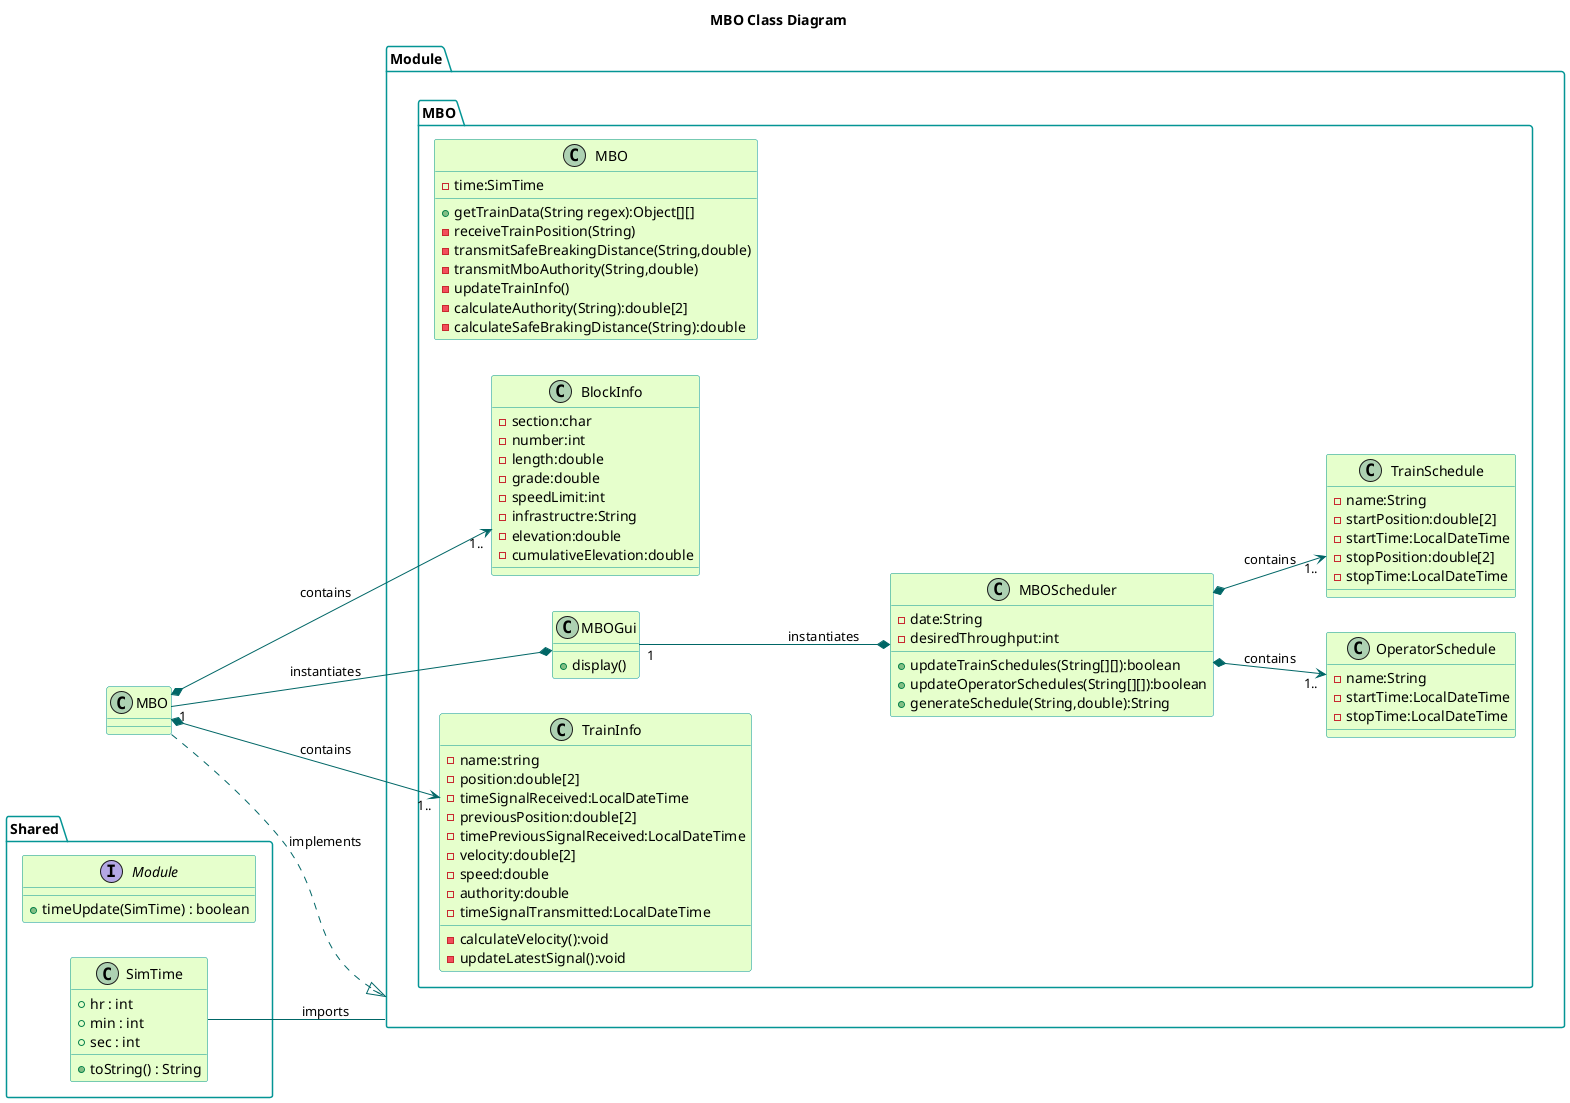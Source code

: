 @startuml

title MBO Class Diagram
'skinparam backgroundColor transparent'
skinparam classBackgroundColor #e6ffcc
skinparam classBorderColor 	#049595
skinparam packageBorderColor  #049595
skinparam arrowColor #006666

package "Module.MBO" {
	class MBO {
		-time:SimTime
		+getTrainData(String regex):Object[][]
		-receiveTrainPosition(String)
 		-transmitSafeBreakingDistance(String,double)
 		-transmitMboAuthority(String,double)
		-updateTrainInfo()
		-calculateAuthority(String):double[2]
		-calculateSafeBrakingDistance(String):double
	}

	class MBOGui {
		+display()
	}

	class MBOScheduler {
		-date:String
		-desiredThroughput:int
		+updateTrainSchedules(String[][]):boolean
		+updateOperatorSchedules(String[][]):boolean
		+generateSchedule(String,double):String
	}

	class TrainInfo {
		-name:string
		-position:double[2]
		-timeSignalReceived:LocalDateTime
		-previousPosition:double[2]
		-timePreviousSignalReceived:LocalDateTime
		-velocity:double[2]
		-speed:double
		-authority:double
		-timeSignalTransmitted:LocalDateTime
		-calculateVelocity():void
		-updateLatestSignal():void
	}

	class BlockInfo {
		-section:char
		-number:int
		-length:double
		-grade:double
		-speedLimit:int
		-infrastructre:String
		-elevation:double
		-cumulativeElevation:double
	}

	class OperatorSchedule {
		-name:String
		-startTime:LocalDateTime
		-stopTime:LocalDateTime
	}

	class TrainSchedule {
		-name:String
		-startPosition:double[2]
		-startTime:LocalDateTime
		-stopPosition:double[2]
		-stopTime:LocalDateTime
	}
}

package "Shared" {
	interface Module {
		+timeUpdate(SimTime) : boolean
	}
	
	class SimTime {
		+hr : int
		+min : int
		+sec : int
		+toString() : String
	}
}

left to right direction

MBO "1" --* MBOGui : instantiates
MBOGui "1" --* MBOScheduler : instantiates
SimTime -- Module : imports
MBO ..|> Module : implements
MBO *--> "1.." TrainInfo : contains
MBO *--> "1.." BlockInfo : contains
MBOScheduler *--> "1.." TrainSchedule : contains
MBOScheduler *--> "1.." OperatorSchedule : contains

@enduml

[MBO]-1..>[TrainInfo], [MBO]-1..>[BlockInfo]
[MBOScheduler]-1..>[TrainSchedule], [MBOScheduler]-1..>[OperatorSchedule]